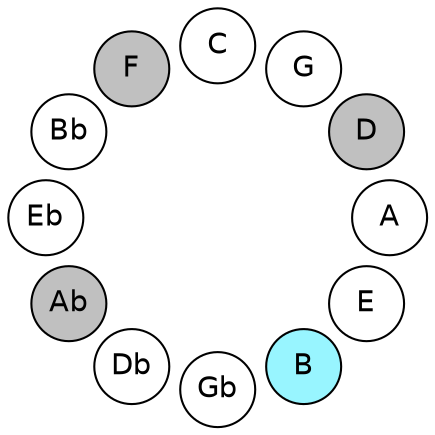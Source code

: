 
graph {

layout = circo;
mindist = .1

node [shape = circle, fontname = Helvetica, margin = 0, style = filled]
edge [style=invis]

subgraph 1 {
	E -- B -- Gb -- Db -- Ab -- Eb -- Bb -- F -- C -- G -- D -- A -- E
}

E [fillcolor = white];
B [fillcolor = cadetblue1];
Gb [fillcolor = white];
Db [fillcolor = white];
Ab [fillcolor = gray];
Eb [fillcolor = white];
Bb [fillcolor = white];
F [fillcolor = gray];
C [fillcolor = white];
G [fillcolor = white];
D [fillcolor = gray];
A [fillcolor = white];
}
